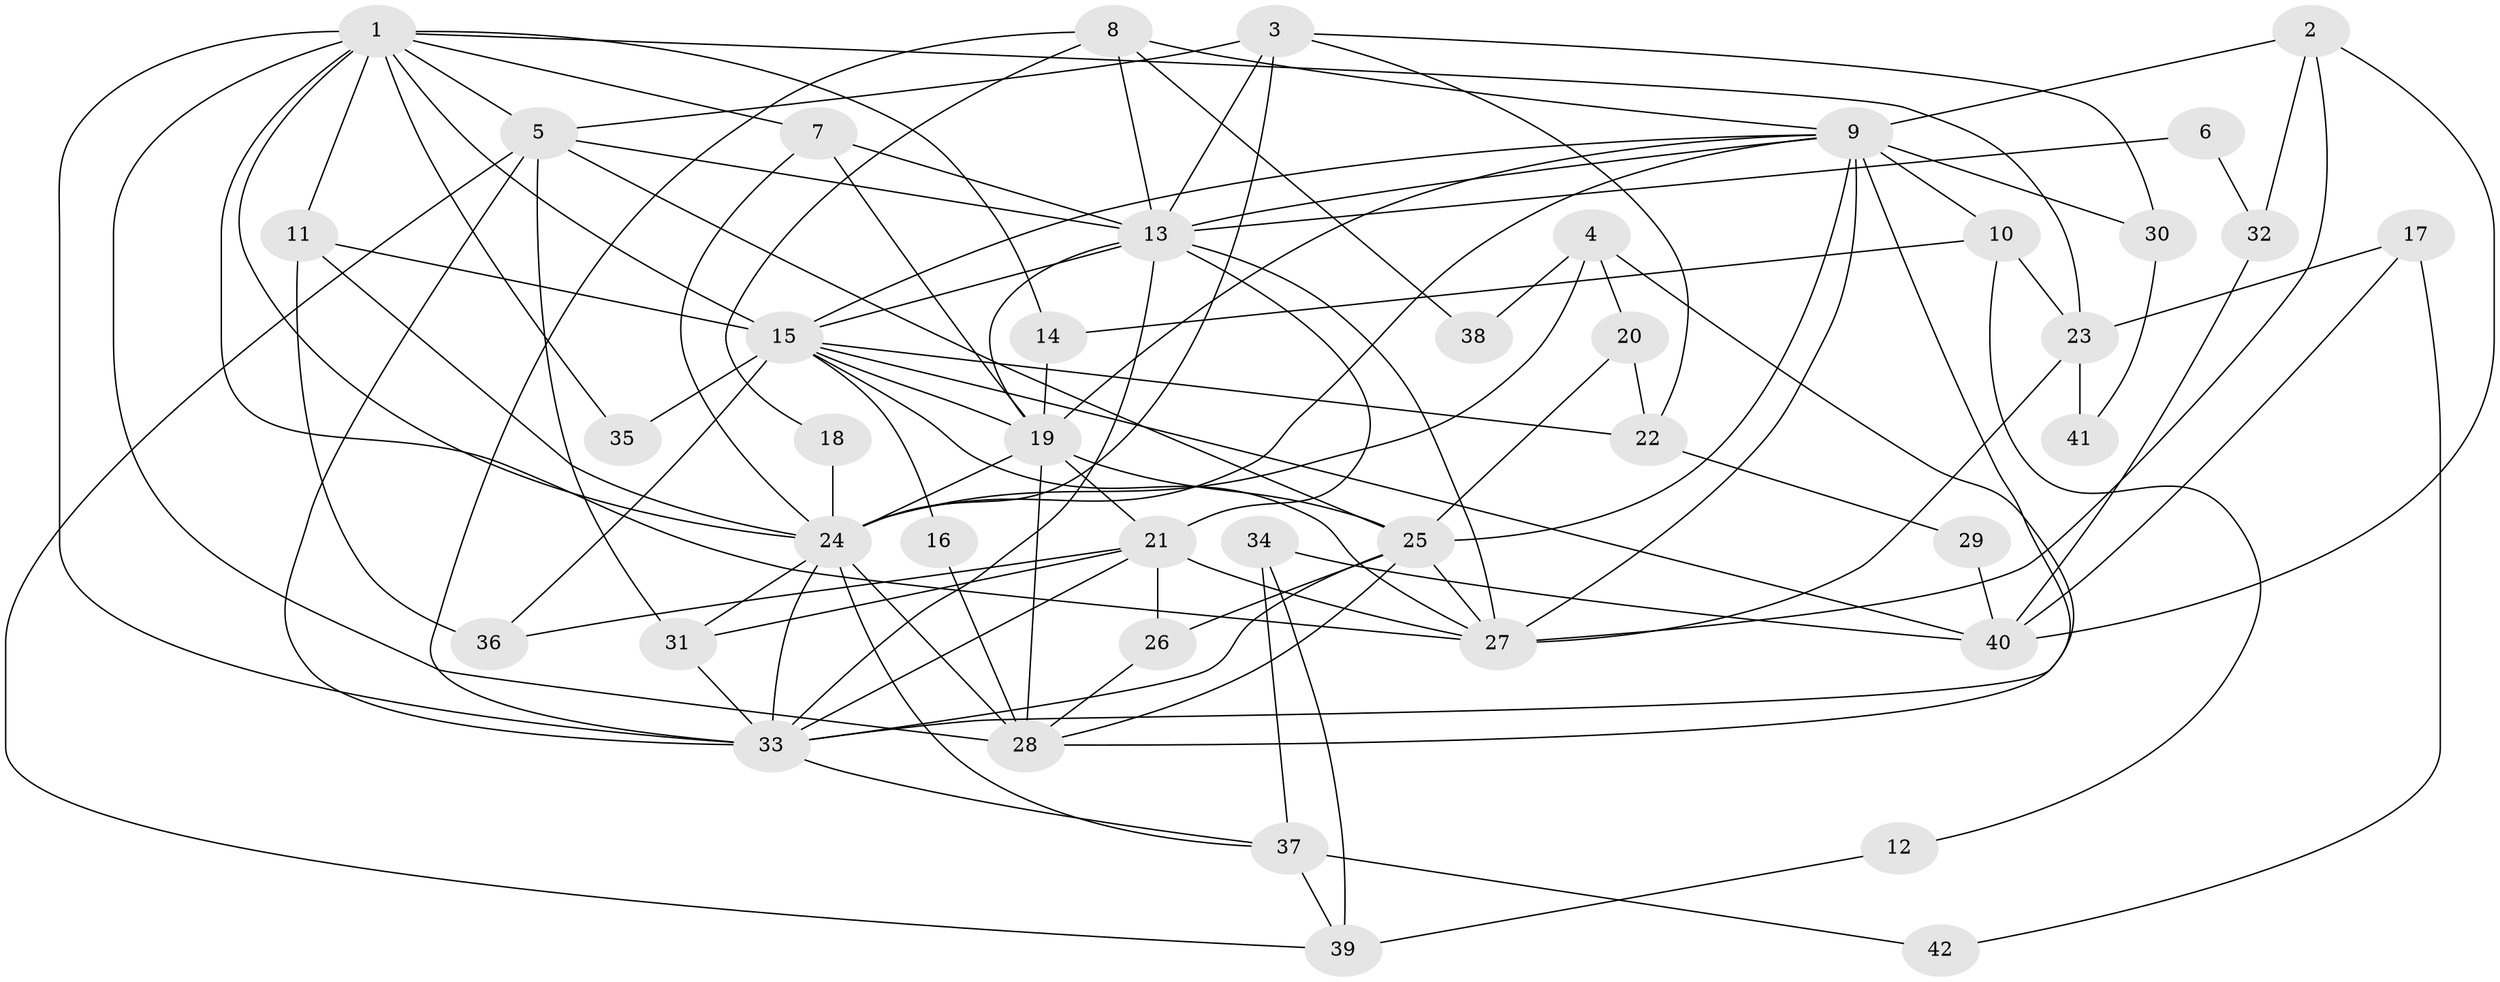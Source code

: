 // original degree distribution, {3: 0.26506024096385544, 4: 0.26506024096385544, 5: 0.20481927710843373, 2: 0.13253012048192772, 6: 0.07228915662650602, 7: 0.060240963855421686}
// Generated by graph-tools (version 1.1) at 2025/36/03/09/25 02:36:24]
// undirected, 42 vertices, 106 edges
graph export_dot {
graph [start="1"]
  node [color=gray90,style=filled];
  1;
  2;
  3;
  4;
  5;
  6;
  7;
  8;
  9;
  10;
  11;
  12;
  13;
  14;
  15;
  16;
  17;
  18;
  19;
  20;
  21;
  22;
  23;
  24;
  25;
  26;
  27;
  28;
  29;
  30;
  31;
  32;
  33;
  34;
  35;
  36;
  37;
  38;
  39;
  40;
  41;
  42;
  1 -- 5 [weight=2.0];
  1 -- 7 [weight=1.0];
  1 -- 11 [weight=1.0];
  1 -- 14 [weight=1.0];
  1 -- 15 [weight=1.0];
  1 -- 23 [weight=1.0];
  1 -- 24 [weight=1.0];
  1 -- 27 [weight=1.0];
  1 -- 28 [weight=1.0];
  1 -- 33 [weight=2.0];
  1 -- 35 [weight=1.0];
  2 -- 9 [weight=1.0];
  2 -- 27 [weight=1.0];
  2 -- 32 [weight=1.0];
  2 -- 40 [weight=1.0];
  3 -- 5 [weight=1.0];
  3 -- 13 [weight=1.0];
  3 -- 22 [weight=1.0];
  3 -- 24 [weight=1.0];
  3 -- 30 [weight=1.0];
  4 -- 20 [weight=1.0];
  4 -- 24 [weight=1.0];
  4 -- 28 [weight=1.0];
  4 -- 38 [weight=1.0];
  5 -- 13 [weight=1.0];
  5 -- 25 [weight=2.0];
  5 -- 31 [weight=1.0];
  5 -- 33 [weight=1.0];
  5 -- 39 [weight=1.0];
  6 -- 13 [weight=1.0];
  6 -- 32 [weight=1.0];
  7 -- 13 [weight=1.0];
  7 -- 19 [weight=1.0];
  7 -- 24 [weight=1.0];
  8 -- 9 [weight=1.0];
  8 -- 13 [weight=1.0];
  8 -- 18 [weight=1.0];
  8 -- 33 [weight=1.0];
  8 -- 38 [weight=1.0];
  9 -- 10 [weight=1.0];
  9 -- 13 [weight=1.0];
  9 -- 15 [weight=1.0];
  9 -- 19 [weight=1.0];
  9 -- 24 [weight=1.0];
  9 -- 25 [weight=1.0];
  9 -- 27 [weight=2.0];
  9 -- 30 [weight=1.0];
  9 -- 33 [weight=1.0];
  10 -- 12 [weight=1.0];
  10 -- 14 [weight=1.0];
  10 -- 23 [weight=1.0];
  11 -- 15 [weight=2.0];
  11 -- 24 [weight=1.0];
  11 -- 36 [weight=2.0];
  12 -- 39 [weight=1.0];
  13 -- 15 [weight=2.0];
  13 -- 19 [weight=1.0];
  13 -- 21 [weight=1.0];
  13 -- 27 [weight=1.0];
  13 -- 33 [weight=1.0];
  14 -- 19 [weight=1.0];
  15 -- 16 [weight=1.0];
  15 -- 19 [weight=2.0];
  15 -- 22 [weight=1.0];
  15 -- 27 [weight=1.0];
  15 -- 35 [weight=1.0];
  15 -- 36 [weight=1.0];
  15 -- 40 [weight=1.0];
  16 -- 28 [weight=1.0];
  17 -- 23 [weight=1.0];
  17 -- 40 [weight=1.0];
  17 -- 42 [weight=1.0];
  18 -- 24 [weight=2.0];
  19 -- 21 [weight=1.0];
  19 -- 24 [weight=1.0];
  19 -- 25 [weight=1.0];
  19 -- 28 [weight=1.0];
  20 -- 22 [weight=1.0];
  20 -- 25 [weight=2.0];
  21 -- 26 [weight=1.0];
  21 -- 27 [weight=1.0];
  21 -- 31 [weight=1.0];
  21 -- 33 [weight=1.0];
  21 -- 36 [weight=1.0];
  22 -- 29 [weight=1.0];
  23 -- 27 [weight=1.0];
  23 -- 41 [weight=1.0];
  24 -- 28 [weight=1.0];
  24 -- 31 [weight=1.0];
  24 -- 33 [weight=1.0];
  24 -- 37 [weight=1.0];
  25 -- 26 [weight=1.0];
  25 -- 27 [weight=1.0];
  25 -- 28 [weight=1.0];
  25 -- 33 [weight=2.0];
  26 -- 28 [weight=1.0];
  29 -- 40 [weight=1.0];
  30 -- 41 [weight=1.0];
  31 -- 33 [weight=1.0];
  32 -- 40 [weight=1.0];
  33 -- 37 [weight=1.0];
  34 -- 37 [weight=1.0];
  34 -- 39 [weight=1.0];
  34 -- 40 [weight=1.0];
  37 -- 39 [weight=1.0];
  37 -- 42 [weight=1.0];
}
